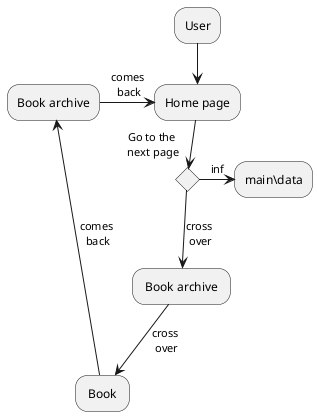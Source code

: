 @startuml
"User" --> "Home page"

if "Go to the\n next page"
 -->[cross\n over] " Book archive "
 -->[cross\n over] " Book "
 -->[comes\n back]"Book archive"
 -right-> [comes\n back]"Home page"
else
 ->[inf] "main\data"
endif

@enduml